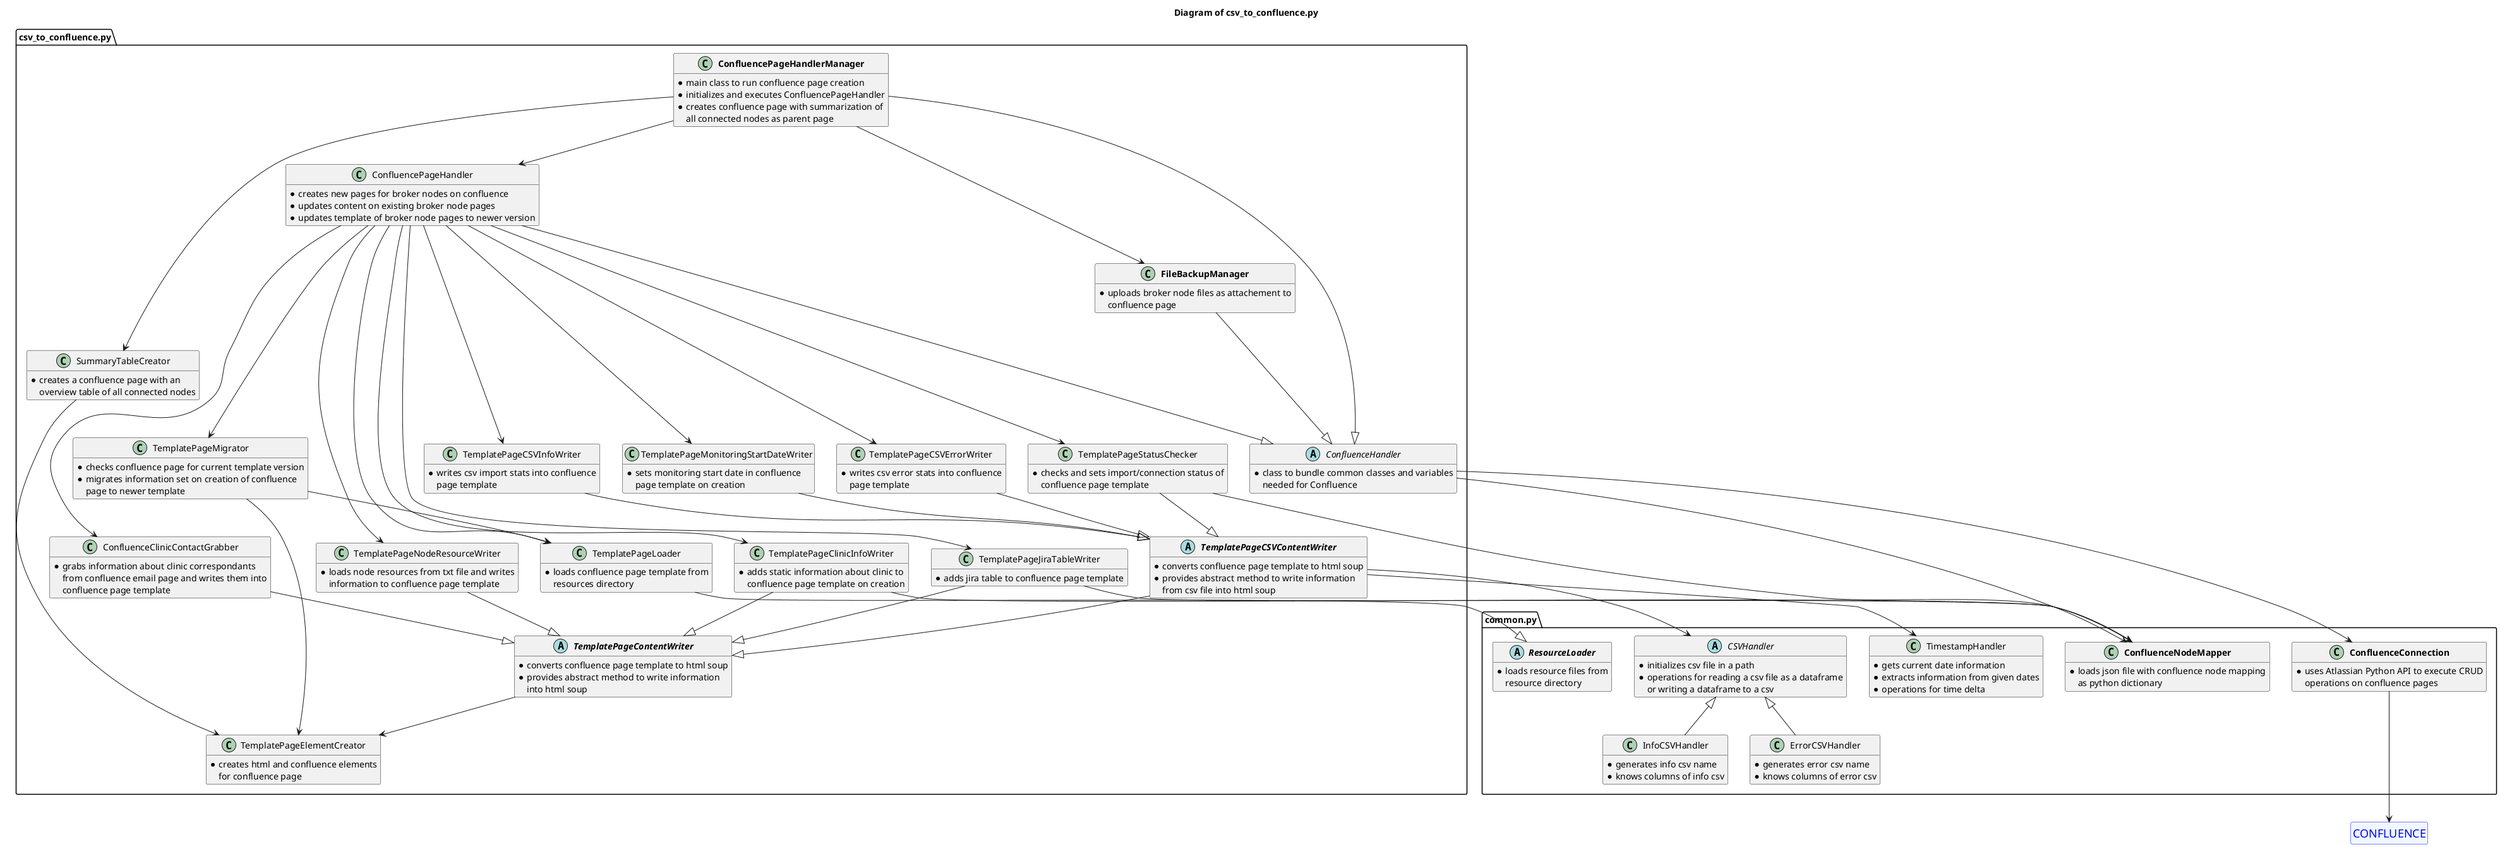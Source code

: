 @startuml
hide methods

title Diagram of csv_to_confluence.py

entity "<size:18>CONFLUENCE</size>" as confluence
entity confluence #aliceblue;line:blue;text:blue
hide confluence members
hide confluence circle

'###################################################################'

package "common.py" as common <<Package>> {
abstract class CSVHandler {
* initializes csv file in a path
* operations for reading a csv file as a dataframe
or writing a dataframe to a csv
}

class InfoCSVHandler {
* generates info csv name
* knows columns of info csv
}

class ErrorCSVHandler {
* generates error csv name
* knows columns of error csv
}

class TimestampHandler {
* gets current date information
* extracts information from given dates
* operations for time delta
}

abstract class "**ResourceLoader**" as ResourceLoader {
* loads resource files from
resource directory
}

class "**ConfluenceConnection**" as ConfluenceConnection {
* uses Atlassian Python API to execute CRUD
operations on confluence pages
}

class "**ConfluenceNodeMapper**" as ConfluenceNodeMapper {
* loads json file with confluence node mapping
as python dictionary
}
}

InfoCSVHandler -u-|> CSVHandler
ErrorCSVHandler -u-|> CSVHandler

ConfluenceConnection -d--> confluence

'###################################################################'

package "csv_to_confluence.py" as csv_to_confluence {
class TemplatePageElementCreator {
* creates html and confluence elements
for confluence page
}

class TemplatePageLoader {
* loads confluence page template from
resources directory
}

abstract class "**TemplatePageCSVContentWriter**" as TemplatePageCSVContentWriter {
* converts confluence page template to html soup
* provides abstract method to write information
from csv file into html soup
}

class TemplatePageCSVInfoWriter {
* writes csv import stats into confluence
page template
}

class TemplatePageCSVErrorWriter {
* writes csv error stats into confluence
page template
}

class TemplatePageStatusChecker {
* checks and sets import/connection status of
confluence page template
}

class TemplatePageMonitoringStartDateWriter {
* sets monitoring start date in confluence
page template on creation
}

class TemplatePageClinicInfoWriter {
* adds static information about clinic to
confluence page template on creation
}

abstract class "**TemplatePageContentWriter**" as TemplatePageContentWriter {
* converts confluence page template to html soup
* provides abstract method to write information
into html soup
}

class TemplatePageNodeResourceWriter {
* loads node resources from txt file and writes
information to confluence page template
}

class TemplatePageJiraTableWriter {
* adds jira table to confluence page template
}

class TemplatePageMigrator {
* checks confluence page for current template version
* migrates information set on creation of confluence
page to newer template
}

class ConfluenceClinicContactGrabber {
* grabs information about clinic correspondants
from confluence email page and writes them into
confluence page template
}

abstract class ConfluenceHandler {
* class to bundle common classes and variables
needed for Confluence
}

class ConfluencePageHandler {
* creates new pages for broker nodes on confluence
* updates content on existing broker node pages
* updates template of broker node pages to newer version
}

class "**FileBackupManager**" as FileBackupManager {
* uploads broker node files as attachement to
confluence page
}

class "**ConfluencePageHandlerManager**" as ConfluencePageHandlerManager {
* main class to run confluence page creation
* initializes and executes ConfluencePageHandler
* creates confluence page with summarization of
all connected nodes as parent page
}

class SummaryTableCreator {
* creates a confluence page with an
overview table of all connected nodes
}
}

TemplatePageLoader --|> ResourceLoader

TemplatePageContentWriter --> TemplatePageElementCreator

TemplatePageNodeResourceWriter --|> TemplatePageContentWriter

TemplatePageJiraTableWriter --|> TemplatePageContentWriter
TemplatePageJiraTableWriter --> ConfluenceNodeMapper

ConfluenceClinicContactGrabber --|> TemplatePageContentWriter

TemplatePageClinicInfoWriter --|> TemplatePageContentWriter
TemplatePageClinicInfoWriter --> ConfluenceNodeMapper

TemplatePageCSVContentWriter --|> TemplatePageContentWriter
TemplatePageCSVContentWriter --> TimestampHandler
TemplatePageCSVContentWriter --> CSVHandler

TemplatePageCSVInfoWriter --|> TemplatePageCSVContentWriter
TemplatePageCSVErrorWriter --|> TemplatePageCSVContentWriter

TemplatePageStatusChecker --|> TemplatePageCSVContentWriter
TemplatePageStatusChecker --> ConfluenceNodeMapper

TemplatePageMonitoringStartDateWriter --|> TemplatePageCSVContentWriter

TemplatePageMigrator --> TemplatePageLoader
TemplatePageMigrator --> TemplatePageElementCreator

ConfluenceHandler --> ConfluenceNodeMapper
ConfluenceHandler --> ConfluenceConnection

ConfluencePageHandler -d---|> ConfluenceHandler
ConfluencePageHandler -d---> TemplatePageLoader
ConfluencePageHandler -d---> TemplatePageMonitoringStartDateWriter
ConfluencePageHandler -d---> TemplatePageMigrator
ConfluencePageHandler -d---> TemplatePageClinicInfoWriter
ConfluencePageHandler -d---> ConfluenceClinicContactGrabber
ConfluencePageHandler -d---> TemplatePageCSVInfoWriter
ConfluencePageHandler -d---> TemplatePageCSVErrorWriter
ConfluencePageHandler -d---> TemplatePageNodeResourceWriter
ConfluencePageHandler -d---> TemplatePageJiraTableWriter
ConfluencePageHandler -d---> TemplatePageStatusChecker

FileBackupManager --|> ConfluenceHandler

SummaryTableCreator --> TemplatePageElementCreator

ConfluencePageHandlerManager --|> ConfluenceHandler
ConfluencePageHandlerManager --> ConfluencePageHandler
ConfluencePageHandlerManager --> SummaryTableCreator
ConfluencePageHandlerManager --> FileBackupManager

@enduml
